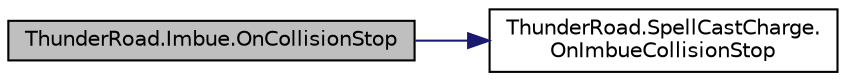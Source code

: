digraph "ThunderRoad.Imbue.OnCollisionStop"
{
 // LATEX_PDF_SIZE
  edge [fontname="Helvetica",fontsize="10",labelfontname="Helvetica",labelfontsize="10"];
  node [fontname="Helvetica",fontsize="10",shape=record];
  rankdir="LR";
  Node1 [label="ThunderRoad.Imbue.OnCollisionStop",height=0.2,width=0.4,color="black", fillcolor="grey75", style="filled", fontcolor="black",tooltip="Called when [collision stop]."];
  Node1 -> Node2 [color="midnightblue",fontsize="10",style="solid",fontname="Helvetica"];
  Node2 [label="ThunderRoad.SpellCastCharge.\lOnImbueCollisionStop",height=0.2,width=0.4,color="black", fillcolor="white", style="filled",URL="$class_thunder_road_1_1_spell_cast_charge.html#a4b8e967b1721e35556fe57239260950d",tooltip="Called when [imbue collision stop]."];
}
